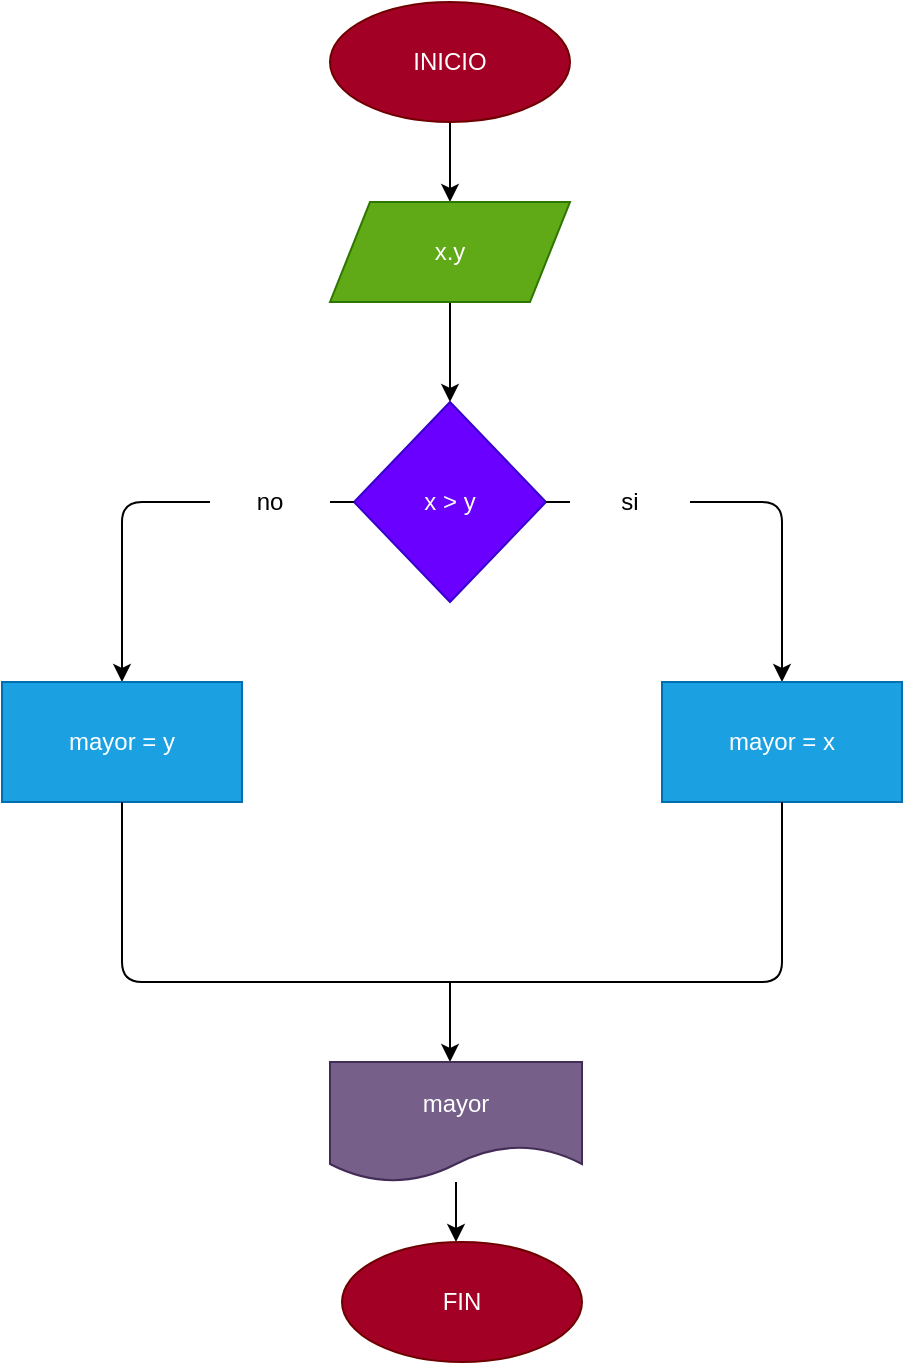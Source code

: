 <mxfile>
    <diagram id="Cpg8D1rCf-dTf_YMPk2y" name="Página-1">
        <mxGraphModel dx="816" dy="537" grid="1" gridSize="10" guides="1" tooltips="1" connect="1" arrows="1" fold="1" page="1" pageScale="1" pageWidth="827" pageHeight="1169" math="0" shadow="0">
            <root>
                <mxCell id="0"/>
                <mxCell id="1" parent="0"/>
                <mxCell id="3" style="edgeStyle=none;html=1;" edge="1" parent="1" source="2" target="4">
                    <mxGeometry relative="1" as="geometry">
                        <mxPoint x="414" y="120" as="targetPoint"/>
                    </mxGeometry>
                </mxCell>
                <mxCell id="2" value="INICIO" style="ellipse;whiteSpace=wrap;html=1;fillColor=#a20025;fontColor=#ffffff;strokeColor=#6F0000;" vertex="1" parent="1">
                    <mxGeometry x="354" y="30" width="120" height="60" as="geometry"/>
                </mxCell>
                <mxCell id="5" style="edgeStyle=none;html=1;" edge="1" parent="1" source="4">
                    <mxGeometry relative="1" as="geometry">
                        <mxPoint x="414" y="230" as="targetPoint"/>
                    </mxGeometry>
                </mxCell>
                <mxCell id="4" value="x.y" style="shape=parallelogram;perimeter=parallelogramPerimeter;whiteSpace=wrap;html=1;fixedSize=1;fillColor=#60a917;fontColor=#ffffff;strokeColor=#2D7600;" vertex="1" parent="1">
                    <mxGeometry x="354" y="130" width="120" height="50" as="geometry"/>
                </mxCell>
                <mxCell id="7" style="edgeStyle=none;html=1;startArrow=none;" edge="1" parent="1" source="18">
                    <mxGeometry relative="1" as="geometry">
                        <mxPoint x="580" y="370" as="targetPoint"/>
                        <Array as="points">
                            <mxPoint x="580" y="280"/>
                        </Array>
                    </mxGeometry>
                </mxCell>
                <mxCell id="8" style="edgeStyle=none;html=1;startArrow=none;" edge="1" parent="1" source="20">
                    <mxGeometry relative="1" as="geometry">
                        <mxPoint x="250" y="370" as="targetPoint"/>
                        <Array as="points">
                            <mxPoint x="250" y="280"/>
                        </Array>
                    </mxGeometry>
                </mxCell>
                <mxCell id="6" value="x &amp;gt; y" style="rhombus;whiteSpace=wrap;html=1;fillColor=#6a00ff;fontColor=#ffffff;strokeColor=#3700CC;" vertex="1" parent="1">
                    <mxGeometry x="366" y="230" width="96" height="100" as="geometry"/>
                </mxCell>
                <mxCell id="9" value="mayor = y" style="rounded=0;whiteSpace=wrap;html=1;fillColor=#1ba1e2;fontColor=#ffffff;strokeColor=#006EAF;" vertex="1" parent="1">
                    <mxGeometry x="190" y="370" width="120" height="60" as="geometry"/>
                </mxCell>
                <mxCell id="10" value="mayor = x" style="rounded=0;whiteSpace=wrap;html=1;fillColor=#1ba1e2;fontColor=#ffffff;strokeColor=#006EAF;" vertex="1" parent="1">
                    <mxGeometry x="520" y="370" width="120" height="60" as="geometry"/>
                </mxCell>
                <mxCell id="11" value="" style="endArrow=none;html=1;entryX=0.5;entryY=1;entryDx=0;entryDy=0;exitX=0.5;exitY=1;exitDx=0;exitDy=0;" edge="1" parent="1" source="10" target="9">
                    <mxGeometry width="50" height="50" relative="1" as="geometry">
                        <mxPoint x="390" y="300" as="sourcePoint"/>
                        <mxPoint x="440" y="250" as="targetPoint"/>
                        <Array as="points">
                            <mxPoint x="580" y="520"/>
                            <mxPoint x="250" y="520"/>
                        </Array>
                    </mxGeometry>
                </mxCell>
                <mxCell id="12" value="" style="endArrow=classic;html=1;" edge="1" parent="1">
                    <mxGeometry width="50" height="50" relative="1" as="geometry">
                        <mxPoint x="414" y="520" as="sourcePoint"/>
                        <mxPoint x="414" y="560" as="targetPoint"/>
                    </mxGeometry>
                </mxCell>
                <mxCell id="17" style="edgeStyle=none;html=1;" edge="1" parent="1" source="13">
                    <mxGeometry relative="1" as="geometry">
                        <mxPoint x="417" y="650" as="targetPoint"/>
                    </mxGeometry>
                </mxCell>
                <mxCell id="13" value="mayor" style="shape=document;whiteSpace=wrap;html=1;boundedLbl=1;fillColor=#76608a;fontColor=#ffffff;strokeColor=#432D57;" vertex="1" parent="1">
                    <mxGeometry x="354" y="560" width="126" height="60" as="geometry"/>
                </mxCell>
                <mxCell id="15" value="FIN" style="ellipse;whiteSpace=wrap;html=1;fillColor=#a20025;fontColor=#ffffff;strokeColor=#6F0000;" vertex="1" parent="1">
                    <mxGeometry x="360" y="650" width="120" height="60" as="geometry"/>
                </mxCell>
                <mxCell id="19" value="" style="edgeStyle=none;html=1;endArrow=none;" edge="1" parent="1" source="6" target="18">
                    <mxGeometry relative="1" as="geometry">
                        <mxPoint x="580" y="370" as="targetPoint"/>
                        <mxPoint x="462" y="280" as="sourcePoint"/>
                        <Array as="points"/>
                    </mxGeometry>
                </mxCell>
                <mxCell id="18" value="si" style="text;html=1;strokeColor=none;fillColor=none;align=center;verticalAlign=middle;whiteSpace=wrap;rounded=0;" vertex="1" parent="1">
                    <mxGeometry x="474" y="265" width="60" height="30" as="geometry"/>
                </mxCell>
                <mxCell id="21" value="" style="edgeStyle=none;html=1;endArrow=none;" edge="1" parent="1" source="6" target="20">
                    <mxGeometry relative="1" as="geometry">
                        <mxPoint x="250" y="370" as="targetPoint"/>
                        <mxPoint x="366" y="280" as="sourcePoint"/>
                        <Array as="points"/>
                    </mxGeometry>
                </mxCell>
                <mxCell id="20" value="no" style="text;html=1;strokeColor=none;fillColor=none;align=center;verticalAlign=middle;whiteSpace=wrap;rounded=0;" vertex="1" parent="1">
                    <mxGeometry x="294" y="265" width="60" height="30" as="geometry"/>
                </mxCell>
            </root>
        </mxGraphModel>
    </diagram>
</mxfile>